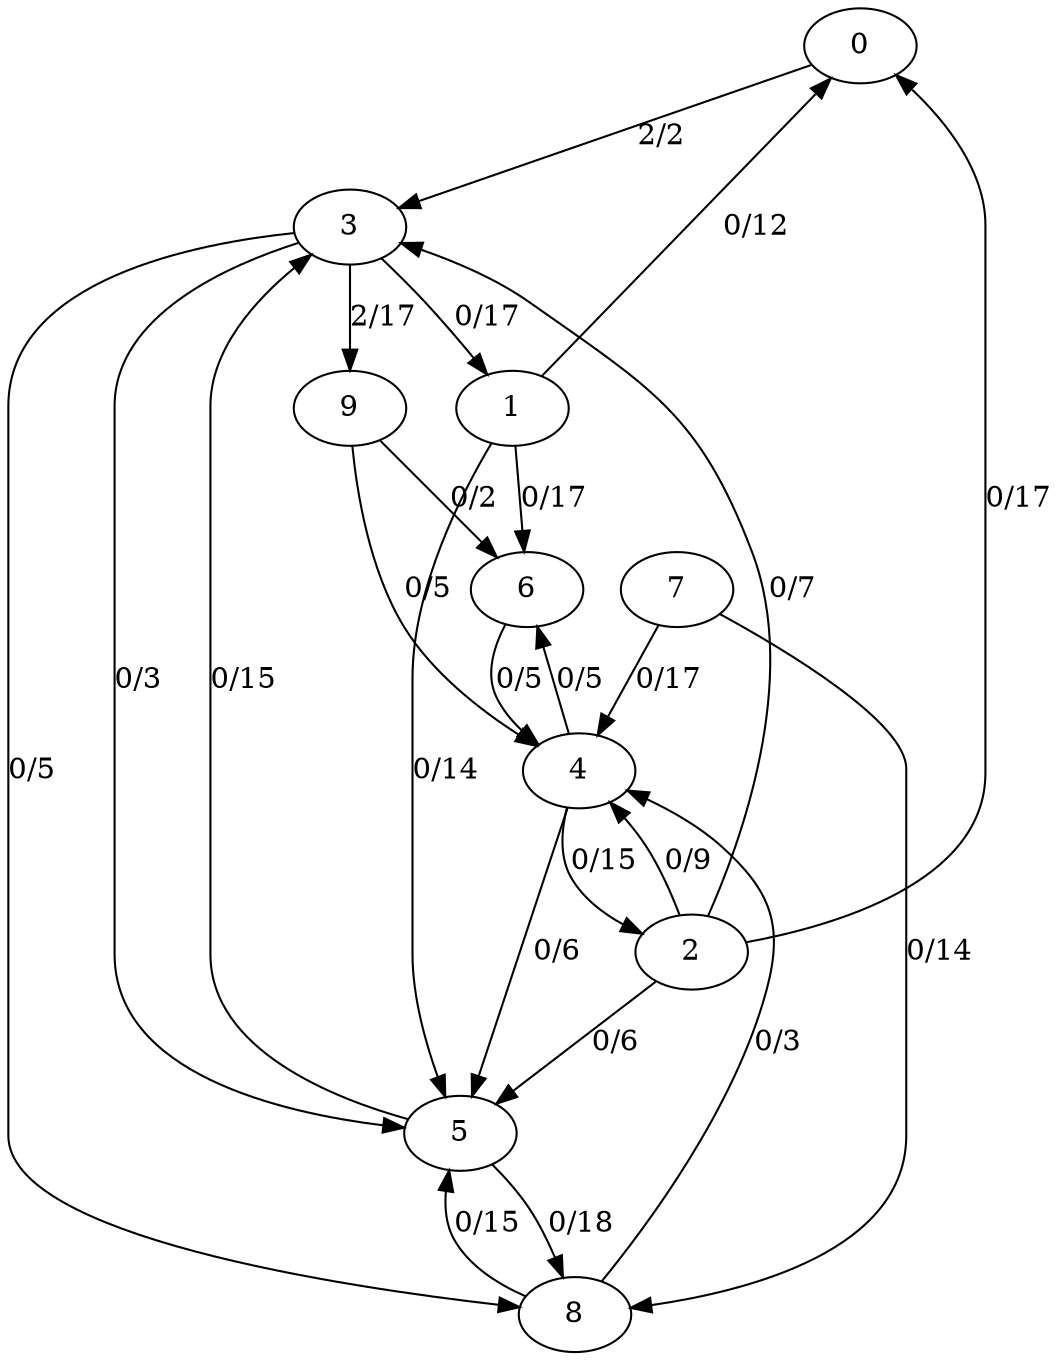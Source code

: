 digraph FlowNetwork {
    0 -> 3 [label="2/2"];
    1 -> 0 [label="0/12"];
    1 -> 5 [label="0/14"];
    1 -> 6 [label="0/17"];
    2 -> 0 [label="0/17"];
    2 -> 3 [label="0/7"];
    2 -> 4 [label="0/9"];
    2 -> 5 [label="0/6"];
    3 -> 1 [label="0/17"];
    3 -> 5 [label="0/3"];
    3 -> 8 [label="0/5"];
    3 -> 9 [label="2/17"];
    4 -> 2 [label="0/15"];
    4 -> 5 [label="0/6"];
    4 -> 6 [label="0/5"];
    5 -> 3 [label="0/15"];
    5 -> 8 [label="0/18"];
    6 -> 4 [label="0/5"];
    7 -> 4 [label="0/17"];
    7 -> 8 [label="0/14"];
    8 -> 4 [label="0/3"];
    8 -> 5 [label="0/15"];
    9 -> 4 [label="0/5"];
    9 -> 6 [label="0/2"];
}
